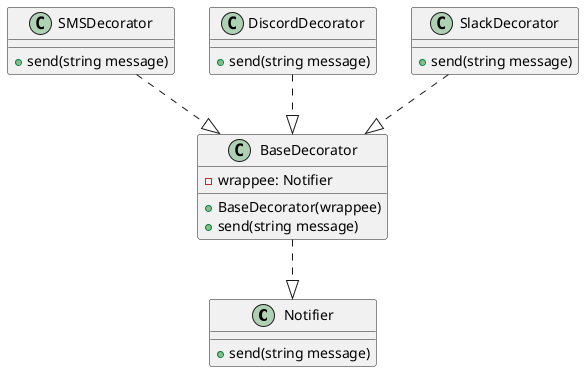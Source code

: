 @startuml decorator

class Notifier {
  + send(string message)
}

class BaseDecorator {
  - wrappee: Notifier
  + BaseDecorator(wrappee)
  + send(string message)
}

class SMSDecorator {
  + send(string message)
}

class DiscordDecorator {
  + send(string message)
}

class SlackDecorator {
  + send(string message)
}

BaseDecorator ..|> Notifier

SMSDecorator ..|> BaseDecorator
DiscordDecorator ..|> BaseDecorator
SlackDecorator ..|> BaseDecorator

@enduml
